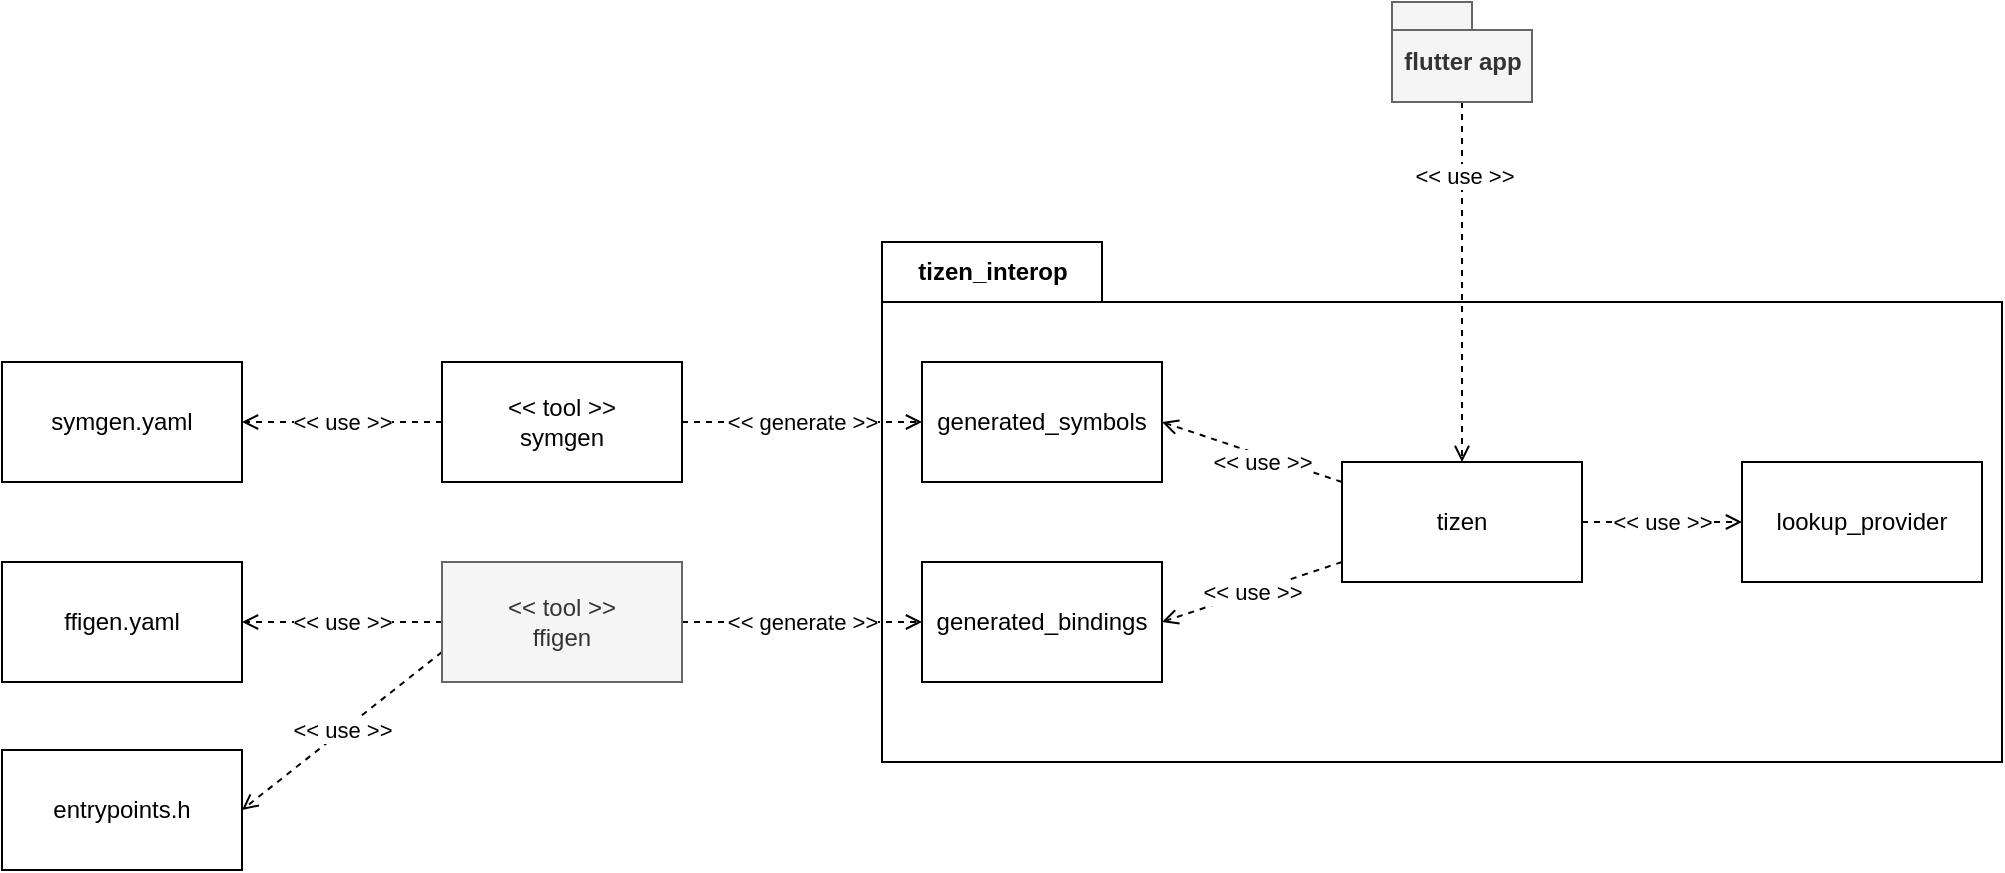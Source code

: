 <mxfile>
    <diagram id="o8gYn9lZmjcTHMXs7ncz" name="Page-1">
        <mxGraphModel dx="1616" dy="909" grid="1" gridSize="10" guides="1" tooltips="1" connect="1" arrows="1" fold="1" page="1" pageScale="1" pageWidth="1169" pageHeight="827" math="0" shadow="0">
            <root>
                <mxCell id="0"/>
                <mxCell id="1" parent="0"/>
                <mxCell id="14" value="&amp;lt;&amp;lt; use &amp;gt;&amp;gt;" style="edgeStyle=none;html=1;entryX=1;entryY=0.5;entryDx=0;entryDy=0;dashed=1;endArrow=open;endFill=0;" edge="1" parent="1" source="2" target="3">
                    <mxGeometry relative="1" as="geometry"/>
                </mxCell>
                <mxCell id="15" value="&amp;lt;&amp;lt; generate &amp;gt;&amp;gt;" style="edgeStyle=none;html=1;entryX=0;entryY=0.5;entryDx=0;entryDy=0;dashed=1;endArrow=open;endFill=0;" edge="1" parent="1" source="2" target="4">
                    <mxGeometry relative="1" as="geometry"/>
                </mxCell>
                <mxCell id="2" value="&amp;lt;&amp;lt; tool &amp;gt;&amp;gt;&lt;br&gt;symgen" style="rounded=0;whiteSpace=wrap;html=1;" vertex="1" parent="1">
                    <mxGeometry x="300" y="340" width="120" height="60" as="geometry"/>
                </mxCell>
                <mxCell id="3" value="symgen.yaml" style="rounded=0;whiteSpace=wrap;html=1;" vertex="1" parent="1">
                    <mxGeometry x="80" y="340" width="120" height="60" as="geometry"/>
                </mxCell>
                <mxCell id="16" value="&amp;lt;&amp;lt; use &amp;gt;&amp;gt;" style="edgeStyle=none;html=1;exitX=0;exitY=0.5;exitDx=0;exitDy=0;dashed=1;endArrow=open;endFill=0;" edge="1" parent="1" source="5" target="6">
                    <mxGeometry relative="1" as="geometry"/>
                </mxCell>
                <mxCell id="17" value="&amp;lt;&amp;lt; generate &amp;gt;&amp;gt;" style="edgeStyle=none;html=1;entryX=0;entryY=0.5;entryDx=0;entryDy=0;dashed=1;endArrow=open;endFill=0;" edge="1" parent="1" source="5" target="8">
                    <mxGeometry relative="1" as="geometry"/>
                </mxCell>
                <mxCell id="18" value="&amp;lt;&amp;lt; use &amp;gt;&amp;gt;" style="edgeStyle=none;html=1;exitX=0;exitY=0.75;exitDx=0;exitDy=0;entryX=1;entryY=0.5;entryDx=0;entryDy=0;dashed=1;endArrow=open;endFill=0;" edge="1" parent="1" source="5" target="7">
                    <mxGeometry relative="1" as="geometry"/>
                </mxCell>
                <mxCell id="5" value="&amp;lt;&amp;lt; tool &amp;gt;&amp;gt;&lt;br&gt;ffigen" style="rounded=0;whiteSpace=wrap;html=1;fillColor=#f5f5f5;fontColor=#333333;strokeColor=#666666;" vertex="1" parent="1">
                    <mxGeometry x="300" y="440" width="120" height="60" as="geometry"/>
                </mxCell>
                <mxCell id="6" value="ffigen.yaml" style="rounded=0;whiteSpace=wrap;html=1;" vertex="1" parent="1">
                    <mxGeometry x="80" y="440" width="120" height="60" as="geometry"/>
                </mxCell>
                <mxCell id="7" value="entrypoints.h" style="rounded=0;whiteSpace=wrap;html=1;" vertex="1" parent="1">
                    <mxGeometry x="80" y="534" width="120" height="60" as="geometry"/>
                </mxCell>
                <mxCell id="12" value="tizen_interop" style="shape=folder;fontStyle=1;tabWidth=110;tabHeight=30;tabPosition=left;html=1;boundedLbl=1;labelInHeader=1;container=1;collapsible=0;recursiveResize=0;fillColor=none;" vertex="1" parent="1">
                    <mxGeometry x="520" y="280" width="560" height="260" as="geometry"/>
                </mxCell>
                <mxCell id="4" value="generated_symbols" style="rounded=0;whiteSpace=wrap;html=1;" vertex="1" parent="12">
                    <mxGeometry x="20" y="60" width="120" height="60" as="geometry"/>
                </mxCell>
                <mxCell id="8" value="generated_bindings" style="rounded=0;whiteSpace=wrap;html=1;" vertex="1" parent="12">
                    <mxGeometry x="20" y="160" width="120" height="60" as="geometry"/>
                </mxCell>
                <mxCell id="22" value="&amp;lt;&amp;lt; use &amp;gt;&amp;gt;" style="edgeStyle=none;html=1;entryX=1;entryY=0.5;entryDx=0;entryDy=0;dashed=1;endArrow=open;endFill=0;" edge="1" parent="12" source="11" target="4">
                    <mxGeometry x="-0.133" y="3" relative="1" as="geometry">
                        <mxPoint as="offset"/>
                    </mxGeometry>
                </mxCell>
                <mxCell id="23" value="&amp;lt;&amp;lt; use &amp;gt;&amp;gt;" style="edgeStyle=none;html=1;entryX=1;entryY=0.5;entryDx=0;entryDy=0;dashed=1;endArrow=open;endFill=0;" edge="1" parent="12" source="11" target="8">
                    <mxGeometry relative="1" as="geometry"/>
                </mxCell>
                <mxCell id="24" value="&amp;lt;&amp;lt; use &amp;gt;&amp;gt;" style="edgeStyle=none;html=1;exitX=1;exitY=0.5;exitDx=0;exitDy=0;dashed=1;endArrow=open;endFill=0;" edge="1" parent="12" source="11" target="9">
                    <mxGeometry relative="1" as="geometry"/>
                </mxCell>
                <mxCell id="11" value="tizen" style="rounded=0;whiteSpace=wrap;html=1;" vertex="1" parent="12">
                    <mxGeometry x="230" y="110" width="120" height="60" as="geometry"/>
                </mxCell>
                <mxCell id="9" value="lookup_provider" style="rounded=0;whiteSpace=wrap;html=1;" vertex="1" parent="12">
                    <mxGeometry x="430" y="110" width="120" height="60" as="geometry"/>
                </mxCell>
                <mxCell id="27" style="edgeStyle=none;html=1;entryX=0.5;entryY=0;entryDx=0;entryDy=0;dashed=1;endArrow=open;endFill=0;" edge="1" parent="1" source="26" target="11">
                    <mxGeometry relative="1" as="geometry"/>
                </mxCell>
                <mxCell id="28" value="&amp;lt;&amp;lt; use &amp;gt;&amp;gt;" style="edgeLabel;html=1;align=center;verticalAlign=middle;resizable=0;points=[];" vertex="1" connectable="0" parent="27">
                    <mxGeometry x="-0.589" y="1" relative="1" as="geometry">
                        <mxPoint as="offset"/>
                    </mxGeometry>
                </mxCell>
                <mxCell id="26" value="flutter app" style="shape=folder;fontStyle=1;spacingTop=10;tabWidth=40;tabHeight=14;tabPosition=left;html=1;fillColor=#f5f5f5;fontColor=#333333;strokeColor=#666666;" vertex="1" parent="1">
                    <mxGeometry x="775" y="160" width="70" height="50" as="geometry"/>
                </mxCell>
            </root>
        </mxGraphModel>
    </diagram>
</mxfile>
